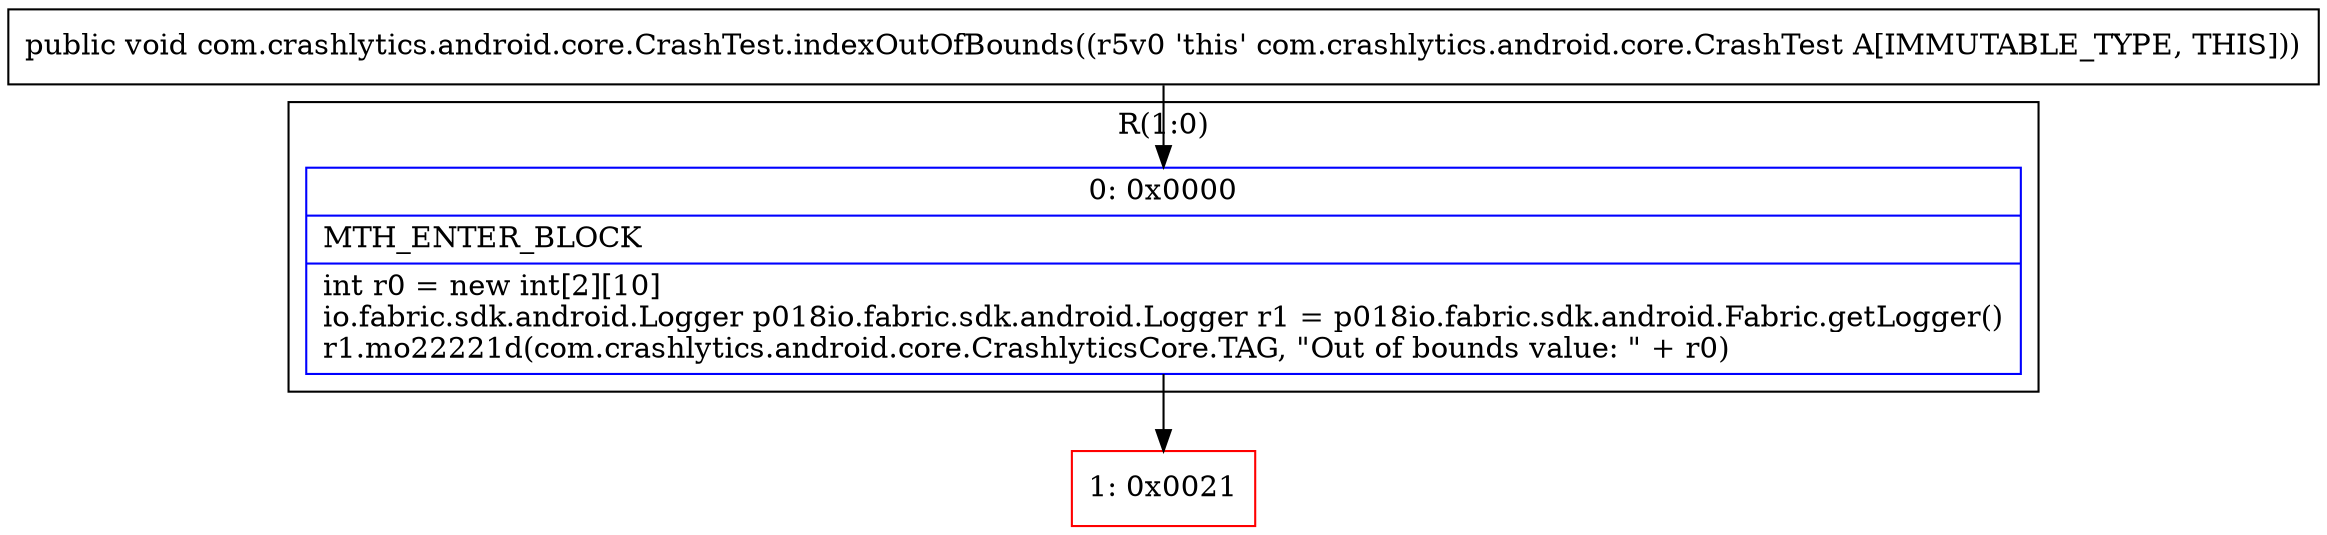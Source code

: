 digraph "CFG forcom.crashlytics.android.core.CrashTest.indexOutOfBounds()V" {
subgraph cluster_Region_1295975769 {
label = "R(1:0)";
node [shape=record,color=blue];
Node_0 [shape=record,label="{0\:\ 0x0000|MTH_ENTER_BLOCK\l|int r0 = new int[2][10]\lio.fabric.sdk.android.Logger p018io.fabric.sdk.android.Logger r1 = p018io.fabric.sdk.android.Fabric.getLogger()\lr1.mo22221d(com.crashlytics.android.core.CrashlyticsCore.TAG, \"Out of bounds value: \" + r0)\l}"];
}
Node_1 [shape=record,color=red,label="{1\:\ 0x0021}"];
MethodNode[shape=record,label="{public void com.crashlytics.android.core.CrashTest.indexOutOfBounds((r5v0 'this' com.crashlytics.android.core.CrashTest A[IMMUTABLE_TYPE, THIS])) }"];
MethodNode -> Node_0;
Node_0 -> Node_1;
}

